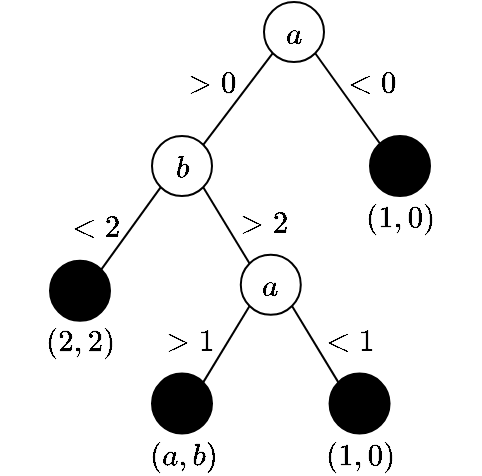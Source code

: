 <mxfile version="17.4.2" type="device"><diagram id="NEt6mHDPz_iHfe1dRwv8" name="第 1 页"><mxGraphModel dx="611" dy="405" grid="1" gridSize="10" guides="1" tooltips="1" connect="1" arrows="1" fold="1" page="1" pageScale="1" pageWidth="827" pageHeight="1169" math="1" shadow="0"><root><mxCell id="0"/><mxCell id="1" parent="0"/><mxCell id="vSfTRTSaB68oLvvjsXHh-2" value="\(a\)" style="ellipse;whiteSpace=wrap;html=1;aspect=fixed;fontFamily=宋体;fontSize=15;" vertex="1" parent="1"><mxGeometry x="226.0" y="53" width="30" height="30" as="geometry"/></mxCell><mxCell id="vSfTRTSaB68oLvvjsXHh-3" value="" style="endArrow=none;html=1;rounded=0;fontSize=15;entryX=0;entryY=1;entryDx=0;entryDy=0;exitX=1;exitY=0;exitDx=0;exitDy=0;fontFamily=宋体;" edge="1" target="vSfTRTSaB68oLvvjsXHh-2" parent="1"><mxGeometry width="50" height="50" relative="1" as="geometry"><mxPoint x="195.607" y="124.393" as="sourcePoint"/><mxPoint x="210.0" y="70" as="targetPoint"/></mxGeometry></mxCell><mxCell id="vSfTRTSaB68oLvvjsXHh-4" value="\(&amp;gt;0\)" style="text;html=1;align=center;verticalAlign=middle;resizable=0;points=[];autosize=1;strokeColor=none;fillColor=none;fontSize=15;fontFamily=宋体;" vertex="1" parent="1"><mxGeometry x="170.0" y="83" width="60" height="20" as="geometry"/></mxCell><mxCell id="vSfTRTSaB68oLvvjsXHh-5" value="" style="endArrow=none;html=1;rounded=0;fontSize=15;entryX=1;entryY=1;entryDx=0;entryDy=0;exitX=0;exitY=0;exitDx=0;exitDy=0;fontFamily=宋体;" edge="1" target="vSfTRTSaB68oLvvjsXHh-2" parent="1"><mxGeometry width="50" height="50" relative="1" as="geometry"><mxPoint x="284.393" y="124.393" as="sourcePoint"/><mxPoint x="244.393" y="85.607" as="targetPoint"/></mxGeometry></mxCell><mxCell id="vSfTRTSaB68oLvvjsXHh-6" value="\(&amp;lt;0\)" style="text;html=1;align=center;verticalAlign=middle;resizable=0;points=[];autosize=1;strokeColor=none;fillColor=none;fontSize=15;fontFamily=宋体;" vertex="1" parent="1"><mxGeometry x="250.0" y="83" width="60" height="20" as="geometry"/></mxCell><mxCell id="vSfTRTSaB68oLvvjsXHh-8" value="" style="ellipse;whiteSpace=wrap;html=1;aspect=fixed;fontFamily=宋体;fontSize=15;fillColor=#000000;" vertex="1" parent="1"><mxGeometry x="279" y="120" width="30" height="30" as="geometry"/></mxCell><mxCell id="vSfTRTSaB68oLvvjsXHh-9" value="\((1,0)\)" style="text;html=1;align=center;verticalAlign=middle;resizable=0;points=[];autosize=1;strokeColor=none;fillColor=none;fontSize=15;fontFamily=宋体;" vertex="1" parent="1"><mxGeometry x="254.0" y="150" width="80" height="20" as="geometry"/></mxCell><mxCell id="vSfTRTSaB68oLvvjsXHh-10" value="\(b\)" style="ellipse;whiteSpace=wrap;html=1;aspect=fixed;fontFamily=宋体;fontSize=15;" vertex="1" parent="1"><mxGeometry x="170" y="120" width="30" height="30" as="geometry"/></mxCell><mxCell id="vSfTRTSaB68oLvvjsXHh-11" value="" style="endArrow=none;html=1;rounded=0;fontSize=15;entryX=0;entryY=1;entryDx=0;entryDy=0;exitX=1;exitY=0;exitDx=0;exitDy=0;fontFamily=宋体;startArrow=none;" edge="1" target="vSfTRTSaB68oLvvjsXHh-10" parent="1" source="vSfTRTSaB68oLvvjsXHh-16"><mxGeometry width="50" height="50" relative="1" as="geometry"><mxPoint x="140.607" y="194.393" as="sourcePoint"/><mxPoint x="155" y="140" as="targetPoint"/></mxGeometry></mxCell><mxCell id="vSfTRTSaB68oLvvjsXHh-12" value="\(&amp;lt;2\)" style="text;html=1;align=center;verticalAlign=middle;resizable=0;points=[];autosize=1;strokeColor=none;fillColor=none;fontSize=15;fontFamily=宋体;" vertex="1" parent="1"><mxGeometry x="112" y="155" width="60" height="20" as="geometry"/></mxCell><mxCell id="vSfTRTSaB68oLvvjsXHh-13" value="" style="endArrow=none;html=1;rounded=0;fontSize=15;entryX=1;entryY=1;entryDx=0;entryDy=0;exitX=0;exitY=0;exitDx=0;exitDy=0;fontFamily=宋体;" edge="1" target="vSfTRTSaB68oLvvjsXHh-10" parent="1" source="vSfTRTSaB68oLvvjsXHh-18"><mxGeometry width="50" height="50" relative="1" as="geometry"><mxPoint x="229.393" y="194.393" as="sourcePoint"/><mxPoint x="189.393" y="155.607" as="targetPoint"/></mxGeometry></mxCell><mxCell id="vSfTRTSaB68oLvvjsXHh-14" value="\(&amp;gt;2\)" style="text;html=1;align=center;verticalAlign=middle;resizable=0;points=[];autosize=1;strokeColor=none;fillColor=none;fontSize=15;fontFamily=宋体;" vertex="1" parent="1"><mxGeometry x="196" y="153" width="60" height="20" as="geometry"/></mxCell><mxCell id="vSfTRTSaB68oLvvjsXHh-17" value="\((2,2)\)" style="text;html=1;align=center;verticalAlign=middle;resizable=0;points=[];autosize=1;strokeColor=none;fillColor=none;fontSize=15;fontFamily=宋体;" vertex="1" parent="1"><mxGeometry x="94" y="212.39" width="80" height="20" as="geometry"/></mxCell><mxCell id="vSfTRTSaB68oLvvjsXHh-18" value="\(a\)" style="ellipse;whiteSpace=wrap;html=1;aspect=fixed;fontFamily=宋体;fontSize=15;" vertex="1" parent="1"><mxGeometry x="214.393" y="179.393" width="30" height="30" as="geometry"/></mxCell><mxCell id="vSfTRTSaB68oLvvjsXHh-19" value="" style="endArrow=none;html=1;rounded=0;fontSize=15;entryX=0;entryY=1;entryDx=0;entryDy=0;exitX=1;exitY=0;exitDx=0;exitDy=0;fontFamily=宋体;" edge="1" target="vSfTRTSaB68oLvvjsXHh-18" parent="1" source="vSfTRTSaB68oLvvjsXHh-27"><mxGeometry width="50" height="50" relative="1" as="geometry"><mxPoint x="185" y="253.787" as="sourcePoint"/><mxPoint x="199.393" y="199.393" as="targetPoint"/></mxGeometry></mxCell><mxCell id="vSfTRTSaB68oLvvjsXHh-20" value="\(&amp;gt;1\)" style="text;html=1;align=center;verticalAlign=middle;resizable=0;points=[];autosize=1;strokeColor=none;fillColor=none;fontSize=15;fontFamily=宋体;" vertex="1" parent="1"><mxGeometry x="159.393" y="212.393" width="60" height="20" as="geometry"/></mxCell><mxCell id="vSfTRTSaB68oLvvjsXHh-21" value="" style="endArrow=none;html=1;rounded=0;fontSize=15;entryX=1;entryY=1;entryDx=0;entryDy=0;exitX=0;exitY=0;exitDx=0;exitDy=0;fontFamily=宋体;" edge="1" target="vSfTRTSaB68oLvvjsXHh-18" parent="1" source="vSfTRTSaB68oLvvjsXHh-29"><mxGeometry width="50" height="50" relative="1" as="geometry"><mxPoint x="273.787" y="253.787" as="sourcePoint"/><mxPoint x="233.787" y="215.0" as="targetPoint"/></mxGeometry></mxCell><mxCell id="vSfTRTSaB68oLvvjsXHh-22" value="\(&amp;lt;1\)" style="text;html=1;align=center;verticalAlign=middle;resizable=0;points=[];autosize=1;strokeColor=none;fillColor=none;fontSize=15;fontFamily=宋体;" vertex="1" parent="1"><mxGeometry x="239.393" y="212.393" width="60" height="20" as="geometry"/></mxCell><mxCell id="vSfTRTSaB68oLvvjsXHh-16" value="" style="ellipse;whiteSpace=wrap;html=1;aspect=fixed;fontFamily=宋体;fontSize=15;fillColor=#000000;" vertex="1" parent="1"><mxGeometry x="119.0" y="182.39" width="30" height="30" as="geometry"/></mxCell><mxCell id="vSfTRTSaB68oLvvjsXHh-25" value="" style="endArrow=none;html=1;rounded=0;fontSize=15;entryX=0;entryY=1;entryDx=0;entryDy=0;exitX=1;exitY=0;exitDx=0;exitDy=0;fontFamily=宋体;" edge="1" parent="1" target="vSfTRTSaB68oLvvjsXHh-16"><mxGeometry width="50" height="50" relative="1" as="geometry"><mxPoint x="140.607" y="194.393" as="sourcePoint"/><mxPoint x="174.393" y="145.607" as="targetPoint"/></mxGeometry></mxCell><mxCell id="vSfTRTSaB68oLvvjsXHh-27" value="" style="ellipse;whiteSpace=wrap;html=1;aspect=fixed;fontFamily=宋体;fontSize=15;fillColor=#000000;" vertex="1" parent="1"><mxGeometry x="170" y="238.787" width="30" height="30" as="geometry"/></mxCell><mxCell id="vSfTRTSaB68oLvvjsXHh-28" value="\((a,b)\)" style="text;html=1;align=center;verticalAlign=middle;resizable=0;points=[];autosize=1;strokeColor=none;fillColor=none;fontSize=15;fontFamily=宋体;" vertex="1" parent="1"><mxGeometry x="145.0" y="268.787" width="80" height="20" as="geometry"/></mxCell><mxCell id="vSfTRTSaB68oLvvjsXHh-29" value="" style="ellipse;whiteSpace=wrap;html=1;aspect=fixed;fontFamily=宋体;fontSize=15;fillColor=#000000;" vertex="1" parent="1"><mxGeometry x="258.787" y="238.787" width="30" height="30" as="geometry"/></mxCell><mxCell id="vSfTRTSaB68oLvvjsXHh-30" value="\((1,0)\)" style="text;html=1;align=center;verticalAlign=middle;resizable=0;points=[];autosize=1;strokeColor=none;fillColor=none;fontSize=15;fontFamily=宋体;" vertex="1" parent="1"><mxGeometry x="233.787" y="268.787" width="80" height="20" as="geometry"/></mxCell></root></mxGraphModel></diagram></mxfile>